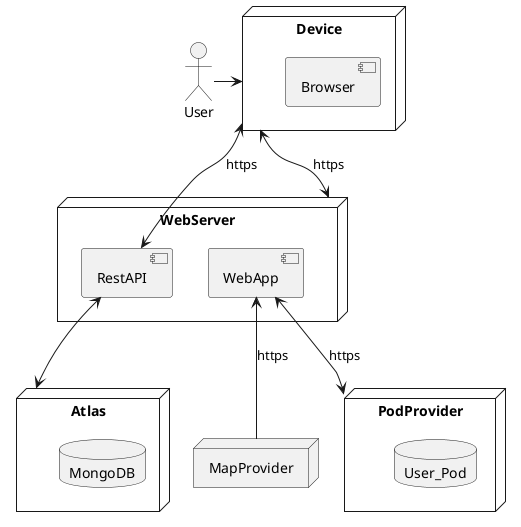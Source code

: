 @startuml lomap_deployment
actor User
node Device {
    component Browser
}
node WebServer {
    component WebApp
    component RestAPI
}
node MapProvider
node PodProvider {
    database User_Pod
}
node Atlas {
    database MongoDB
}
User->Device

Device<-->WebServer:https
WebApp<-->PodProvider:https
WebApp<--MapProvider:https
Device<->RestAPI:https
RestAPI<-->Atlas
@enduml